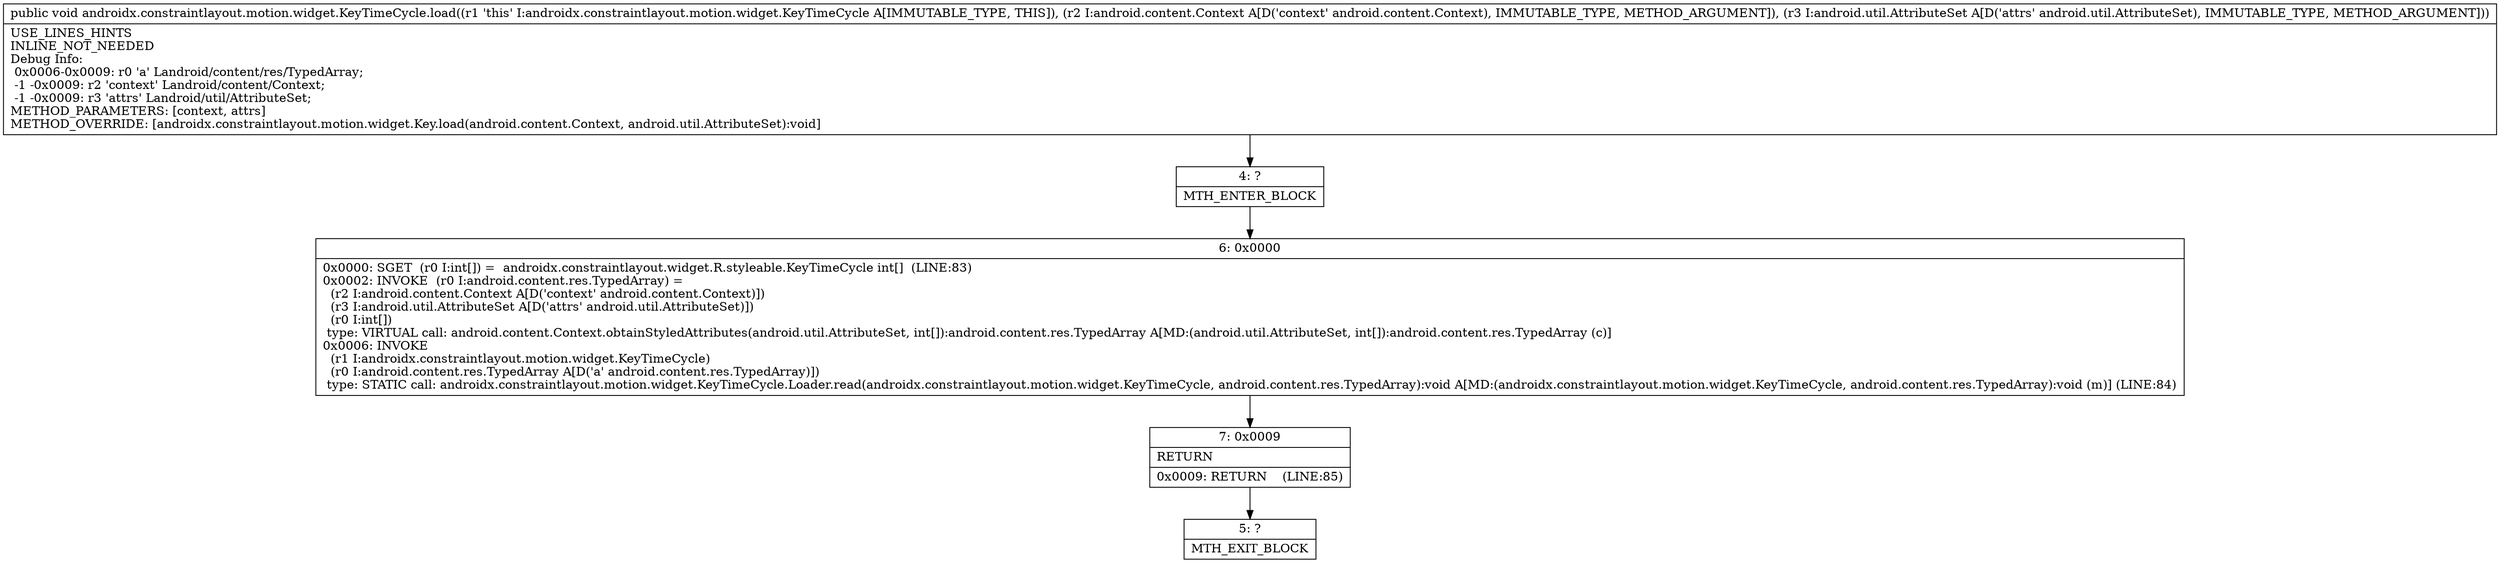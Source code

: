 digraph "CFG forandroidx.constraintlayout.motion.widget.KeyTimeCycle.load(Landroid\/content\/Context;Landroid\/util\/AttributeSet;)V" {
Node_4 [shape=record,label="{4\:\ ?|MTH_ENTER_BLOCK\l}"];
Node_6 [shape=record,label="{6\:\ 0x0000|0x0000: SGET  (r0 I:int[]) =  androidx.constraintlayout.widget.R.styleable.KeyTimeCycle int[]  (LINE:83)\l0x0002: INVOKE  (r0 I:android.content.res.TypedArray) = \l  (r2 I:android.content.Context A[D('context' android.content.Context)])\l  (r3 I:android.util.AttributeSet A[D('attrs' android.util.AttributeSet)])\l  (r0 I:int[])\l type: VIRTUAL call: android.content.Context.obtainStyledAttributes(android.util.AttributeSet, int[]):android.content.res.TypedArray A[MD:(android.util.AttributeSet, int[]):android.content.res.TypedArray (c)]\l0x0006: INVOKE  \l  (r1 I:androidx.constraintlayout.motion.widget.KeyTimeCycle)\l  (r0 I:android.content.res.TypedArray A[D('a' android.content.res.TypedArray)])\l type: STATIC call: androidx.constraintlayout.motion.widget.KeyTimeCycle.Loader.read(androidx.constraintlayout.motion.widget.KeyTimeCycle, android.content.res.TypedArray):void A[MD:(androidx.constraintlayout.motion.widget.KeyTimeCycle, android.content.res.TypedArray):void (m)] (LINE:84)\l}"];
Node_7 [shape=record,label="{7\:\ 0x0009|RETURN\l|0x0009: RETURN    (LINE:85)\l}"];
Node_5 [shape=record,label="{5\:\ ?|MTH_EXIT_BLOCK\l}"];
MethodNode[shape=record,label="{public void androidx.constraintlayout.motion.widget.KeyTimeCycle.load((r1 'this' I:androidx.constraintlayout.motion.widget.KeyTimeCycle A[IMMUTABLE_TYPE, THIS]), (r2 I:android.content.Context A[D('context' android.content.Context), IMMUTABLE_TYPE, METHOD_ARGUMENT]), (r3 I:android.util.AttributeSet A[D('attrs' android.util.AttributeSet), IMMUTABLE_TYPE, METHOD_ARGUMENT]))  | USE_LINES_HINTS\lINLINE_NOT_NEEDED\lDebug Info:\l  0x0006\-0x0009: r0 'a' Landroid\/content\/res\/TypedArray;\l  \-1 \-0x0009: r2 'context' Landroid\/content\/Context;\l  \-1 \-0x0009: r3 'attrs' Landroid\/util\/AttributeSet;\lMETHOD_PARAMETERS: [context, attrs]\lMETHOD_OVERRIDE: [androidx.constraintlayout.motion.widget.Key.load(android.content.Context, android.util.AttributeSet):void]\l}"];
MethodNode -> Node_4;Node_4 -> Node_6;
Node_6 -> Node_7;
Node_7 -> Node_5;
}

